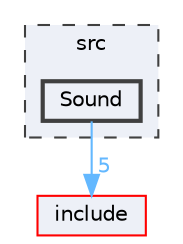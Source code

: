digraph "src/Sound"
{
 // LATEX_PDF_SIZE
  bgcolor="transparent";
  edge [fontname=Helvetica,fontsize=10,labelfontname=Helvetica,labelfontsize=10];
  node [fontname=Helvetica,fontsize=10,shape=box,height=0.2,width=0.4];
  compound=true
  subgraph clusterdir_68267d1309a1af8e8297ef4c3efbcdba {
    graph [ bgcolor="#edf0f7", pencolor="grey25", label="src", fontname=Helvetica,fontsize=10 style="filled,dashed", URL="dir_68267d1309a1af8e8297ef4c3efbcdba.html",tooltip=""]
  dir_82b982d516238035871f41a6fcf0f4fb [label="Sound", fillcolor="#edf0f7", color="grey25", style="filled,bold", URL="dir_82b982d516238035871f41a6fcf0f4fb.html",tooltip=""];
  }
  dir_d44c64559bbebec7f509842c48db8b23 [label="include", fillcolor="#edf0f7", color="red", style="filled", URL="dir_d44c64559bbebec7f509842c48db8b23.html",tooltip=""];
  dir_82b982d516238035871f41a6fcf0f4fb->dir_d44c64559bbebec7f509842c48db8b23 [headlabel="5", labeldistance=1.5 headhref="dir_000030_000011.html" href="dir_000030_000011.html" color="steelblue1" fontcolor="steelblue1"];
}
